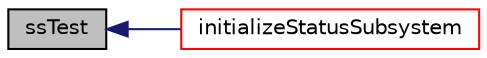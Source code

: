 digraph "ssTest"
{
  edge [fontname="Helvetica",fontsize="10",labelfontname="Helvetica",labelfontsize="10"];
  node [fontname="Helvetica",fontsize="10",shape=record];
  rankdir="LR";
  Node39 [label="ssTest",height=0.2,width=0.4,color="black", fillcolor="grey75", style="filled", fontcolor="black"];
  Node39 -> Node40 [dir="back",color="midnightblue",fontsize="10",style="solid",fontname="Helvetica"];
  Node40 [label="initializeStatusSubsystem",height=0.2,width=0.4,color="red", fillcolor="white", style="filled",URL="$status_8h.html#a01619741119cf3432f8cfff23334c793"];
}
